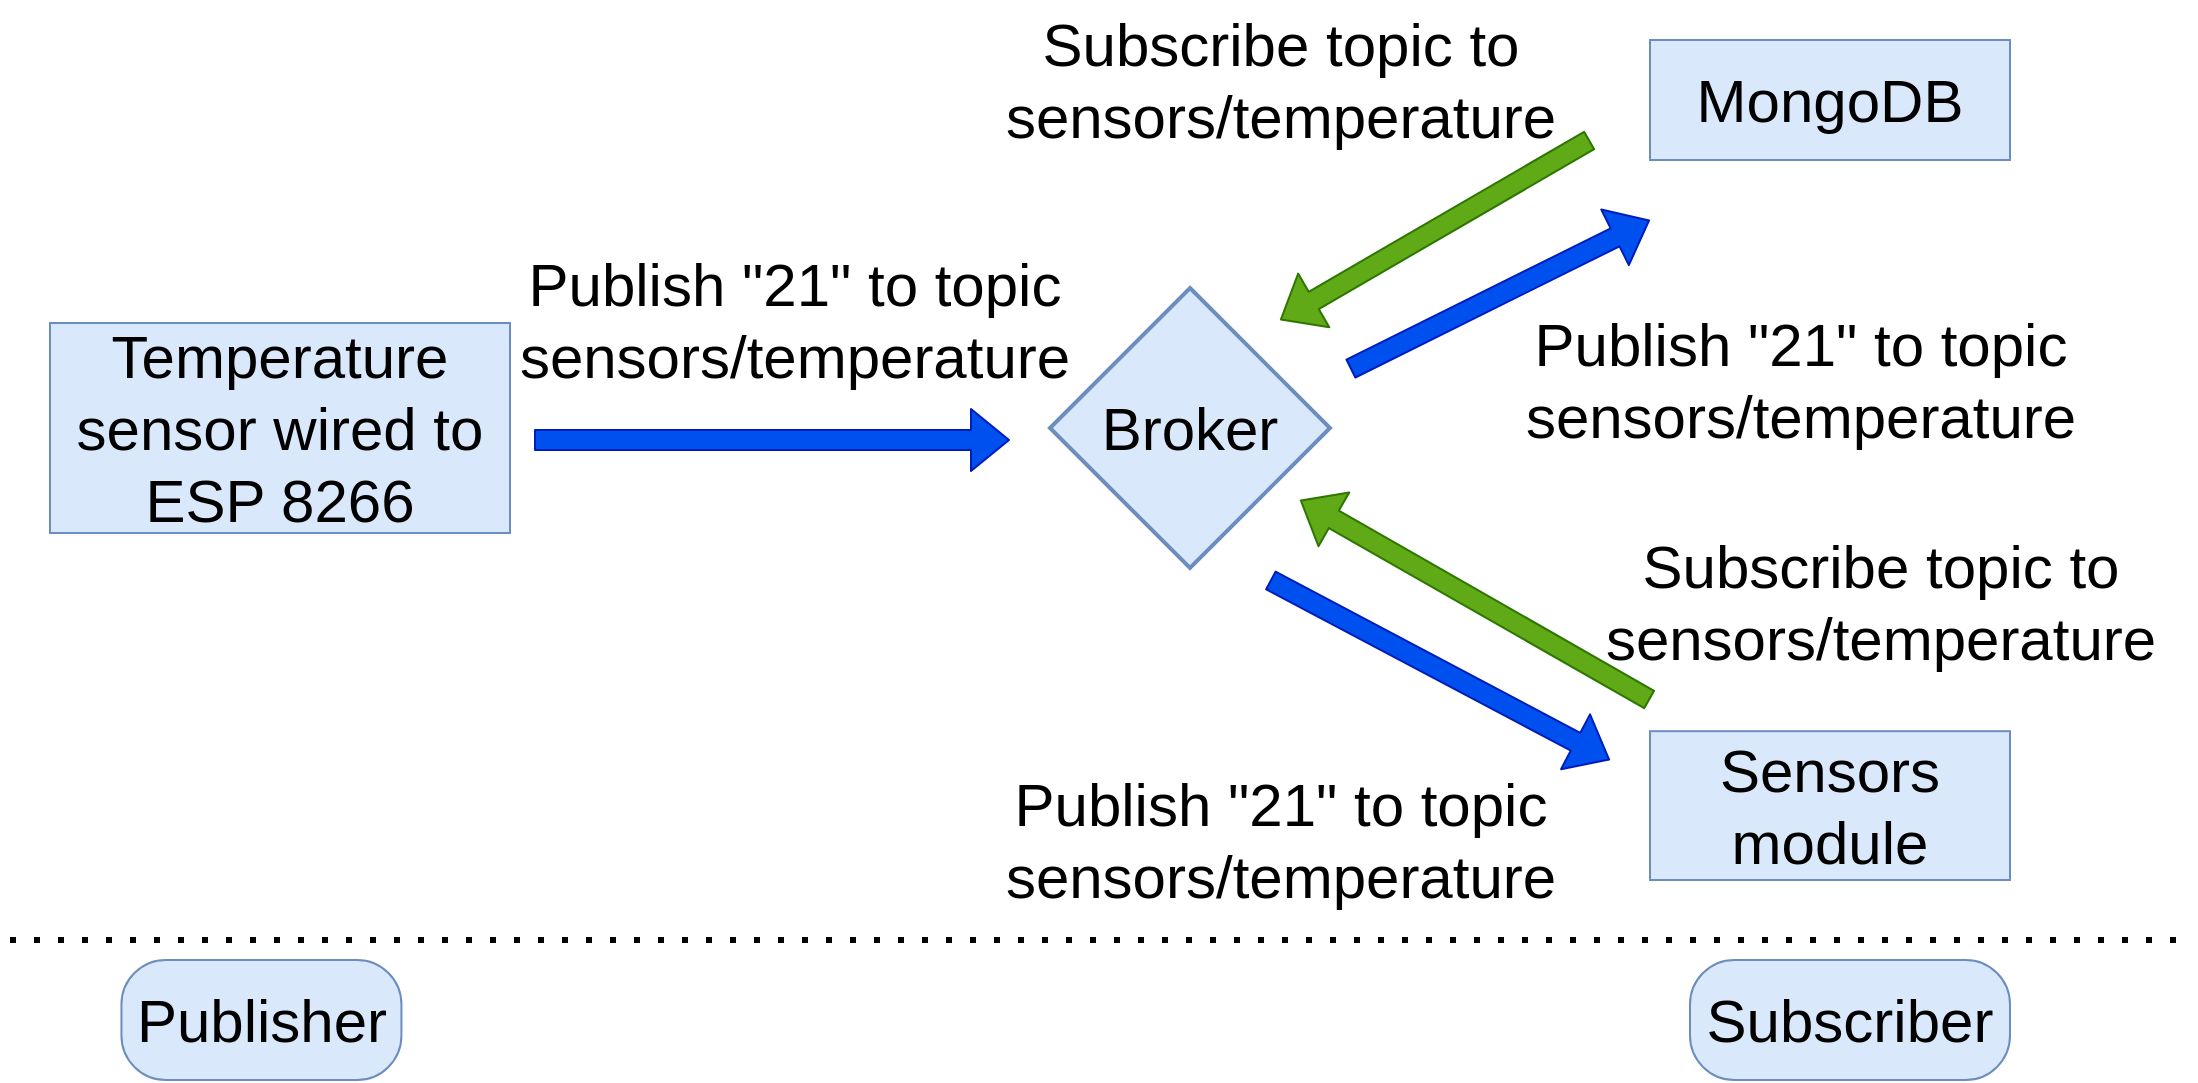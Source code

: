 <mxfile version="14.6.13" type="device"><diagram id="bGB1w6A82ZS8VVhNeCz5" name="Page-1"><mxGraphModel dx="2052" dy="1090" grid="1" gridSize="10" guides="1" tooltips="1" connect="1" arrows="1" fold="1" page="1" pageScale="1" pageWidth="827" pageHeight="1169" math="0" shadow="0"><root><mxCell id="0"/><mxCell id="1" parent="0"/><mxCell id="mn5nCRqS3buTCKG5G4MU-20" value="Publisher" style="rounded=1;whiteSpace=wrap;html=1;fillColor=#dae8fc;strokeColor=#6c8ebf;arcSize=37;fontSize=30;" vertex="1" parent="1"><mxGeometry x="345.72" y="690" width="140" height="60" as="geometry"/></mxCell><mxCell id="mn5nCRqS3buTCKG5G4MU-21" value="Broker" style="strokeWidth=2;html=1;shape=mxgraph.flowchart.decision;whiteSpace=wrap;rounded=0;fillColor=#dae8fc;strokeColor=#6c8ebf;fontSize=30;" vertex="1" parent="1"><mxGeometry x="810" y="354" width="140" height="140" as="geometry"/></mxCell><mxCell id="mn5nCRqS3buTCKG5G4MU-22" value="Subscriber" style="rounded=1;whiteSpace=wrap;html=1;fillColor=#dae8fc;strokeColor=#6c8ebf;arcSize=37;fontSize=30;" vertex="1" parent="1"><mxGeometry x="1130" y="690" width="160" height="60" as="geometry"/></mxCell><mxCell id="mn5nCRqS3buTCKG5G4MU-23" value="&lt;span style=&quot;font-size: 30px;&quot;&gt;Temperature sensor wired to ESP 8266&lt;/span&gt;" style="rounded=0;whiteSpace=wrap;html=1;fillColor=#dae8fc;strokeColor=#6c8ebf;fontSize=30;" vertex="1" parent="1"><mxGeometry x="310" y="371.5" width="230" height="105" as="geometry"/></mxCell><mxCell id="mn5nCRqS3buTCKG5G4MU-24" value="MongoDB" style="rounded=0;whiteSpace=wrap;html=1;fillColor=#dae8fc;strokeColor=#6c8ebf;fontSize=30;" vertex="1" parent="1"><mxGeometry x="1110" y="230" width="180" height="60" as="geometry"/></mxCell><mxCell id="mn5nCRqS3buTCKG5G4MU-25" value="Sensors module" style="rounded=0;whiteSpace=wrap;html=1;fillColor=#dae8fc;strokeColor=#6c8ebf;fontSize=30;" vertex="1" parent="1"><mxGeometry x="1110" y="575.6" width="180" height="74.4" as="geometry"/></mxCell><mxCell id="mn5nCRqS3buTCKG5G4MU-26" value="Publish &quot;21&quot; to topic &lt;br style=&quot;font-size: 30px;&quot;&gt;sensors/temperature" style="text;html=1;align=center;verticalAlign=middle;resizable=0;points=[];autosize=1;fontSize=30;" vertex="1" parent="1"><mxGeometry x="537" y="330" width="290" height="80" as="geometry"/></mxCell><mxCell id="mn5nCRqS3buTCKG5G4MU-27" value="" style="shape=flexArrow;endArrow=classic;html=1;fillColor=#0050ef;strokeColor=#001DBC;fontSize=30;" edge="1" parent="1"><mxGeometry width="50" height="50" relative="1" as="geometry"><mxPoint x="552" y="430" as="sourcePoint"/><mxPoint x="790" y="430" as="targetPoint"/></mxGeometry></mxCell><mxCell id="mn5nCRqS3buTCKG5G4MU-28" value="" style="endArrow=none;dashed=1;html=1;dashPattern=1 3;strokeWidth=3;fontSize=30;" edge="1" parent="1"><mxGeometry width="50" height="50" relative="1" as="geometry"><mxPoint x="290" y="680" as="sourcePoint"/><mxPoint x="1380" y="680" as="targetPoint"/></mxGeometry></mxCell><mxCell id="mn5nCRqS3buTCKG5G4MU-29" value="Subscribe topic to&lt;br style=&quot;font-size: 30px;&quot;&gt;sensors/temperature" style="text;html=1;align=center;verticalAlign=middle;resizable=0;points=[];autosize=1;fontSize=30;" vertex="1" parent="1"><mxGeometry x="780" y="210" width="290" height="80" as="geometry"/></mxCell><mxCell id="mn5nCRqS3buTCKG5G4MU-30" value="" style="shape=flexArrow;endArrow=classic;html=1;fillColor=#60a917;strokeColor=#2D7600;fontSize=30;" edge="1" parent="1"><mxGeometry width="50" height="50" relative="1" as="geometry"><mxPoint x="1080" y="280" as="sourcePoint"/><mxPoint x="925" y="370" as="targetPoint"/></mxGeometry></mxCell><mxCell id="mn5nCRqS3buTCKG5G4MU-31" value="Subscribe topic to&lt;br style=&quot;font-size: 30px;&quot;&gt;sensors/temperature" style="text;html=1;align=center;verticalAlign=middle;resizable=0;points=[];autosize=1;fontSize=30;" vertex="1" parent="1"><mxGeometry x="1080" y="470.6" width="290" height="80" as="geometry"/></mxCell><mxCell id="mn5nCRqS3buTCKG5G4MU-32" value="" style="shape=flexArrow;endArrow=classic;html=1;fillColor=#60a917;strokeColor=#2D7600;fontSize=30;" edge="1" parent="1"><mxGeometry width="50" height="50" relative="1" as="geometry"><mxPoint x="1110" y="560" as="sourcePoint"/><mxPoint x="935" y="460" as="targetPoint"/></mxGeometry></mxCell><mxCell id="mn5nCRqS3buTCKG5G4MU-33" value="Publish &quot;21&quot; to topic &lt;br style=&quot;font-size: 30px;&quot;&gt;sensors/temperature" style="text;html=1;align=center;verticalAlign=middle;resizable=0;points=[];autosize=1;fontSize=30;" vertex="1" parent="1"><mxGeometry x="1040" y="360" width="290" height="80" as="geometry"/></mxCell><mxCell id="mn5nCRqS3buTCKG5G4MU-34" value="" style="shape=flexArrow;endArrow=classic;html=1;fillColor=#0050ef;strokeColor=#001DBC;fontSize=30;" edge="1" parent="1"><mxGeometry width="50" height="50" relative="1" as="geometry"><mxPoint x="960" y="394.5" as="sourcePoint"/><mxPoint x="1110" y="320" as="targetPoint"/></mxGeometry></mxCell><mxCell id="mn5nCRqS3buTCKG5G4MU-35" value="Publish &quot;21&quot; to topic &lt;br style=&quot;font-size: 30px;&quot;&gt;sensors/temperature" style="text;html=1;align=center;verticalAlign=middle;resizable=0;points=[];autosize=1;fontSize=30;" vertex="1" parent="1"><mxGeometry x="780" y="590" width="290" height="80" as="geometry"/></mxCell><mxCell id="mn5nCRqS3buTCKG5G4MU-36" value="" style="shape=flexArrow;endArrow=classic;html=1;fillColor=#0050ef;strokeColor=#001DBC;fontSize=30;" edge="1" parent="1"><mxGeometry width="50" height="50" relative="1" as="geometry"><mxPoint x="920" y="500" as="sourcePoint"/><mxPoint x="1090" y="590" as="targetPoint"/></mxGeometry></mxCell><mxCell id="mn5nCRqS3buTCKG5G4MU-38" value="" style="shape=image;verticalLabelPosition=bottom;labelBackgroundColor=#ffffff;verticalAlign=top;aspect=fixed;imageAspect=0;image=https://harleygn.net/images/esp8266_nodemcu.png;fontSize=30;" vertex="1" parent="1"><mxGeometry x="285.72" y="500" width="278.57" height="150" as="geometry"/></mxCell></root></mxGraphModel></diagram></mxfile>